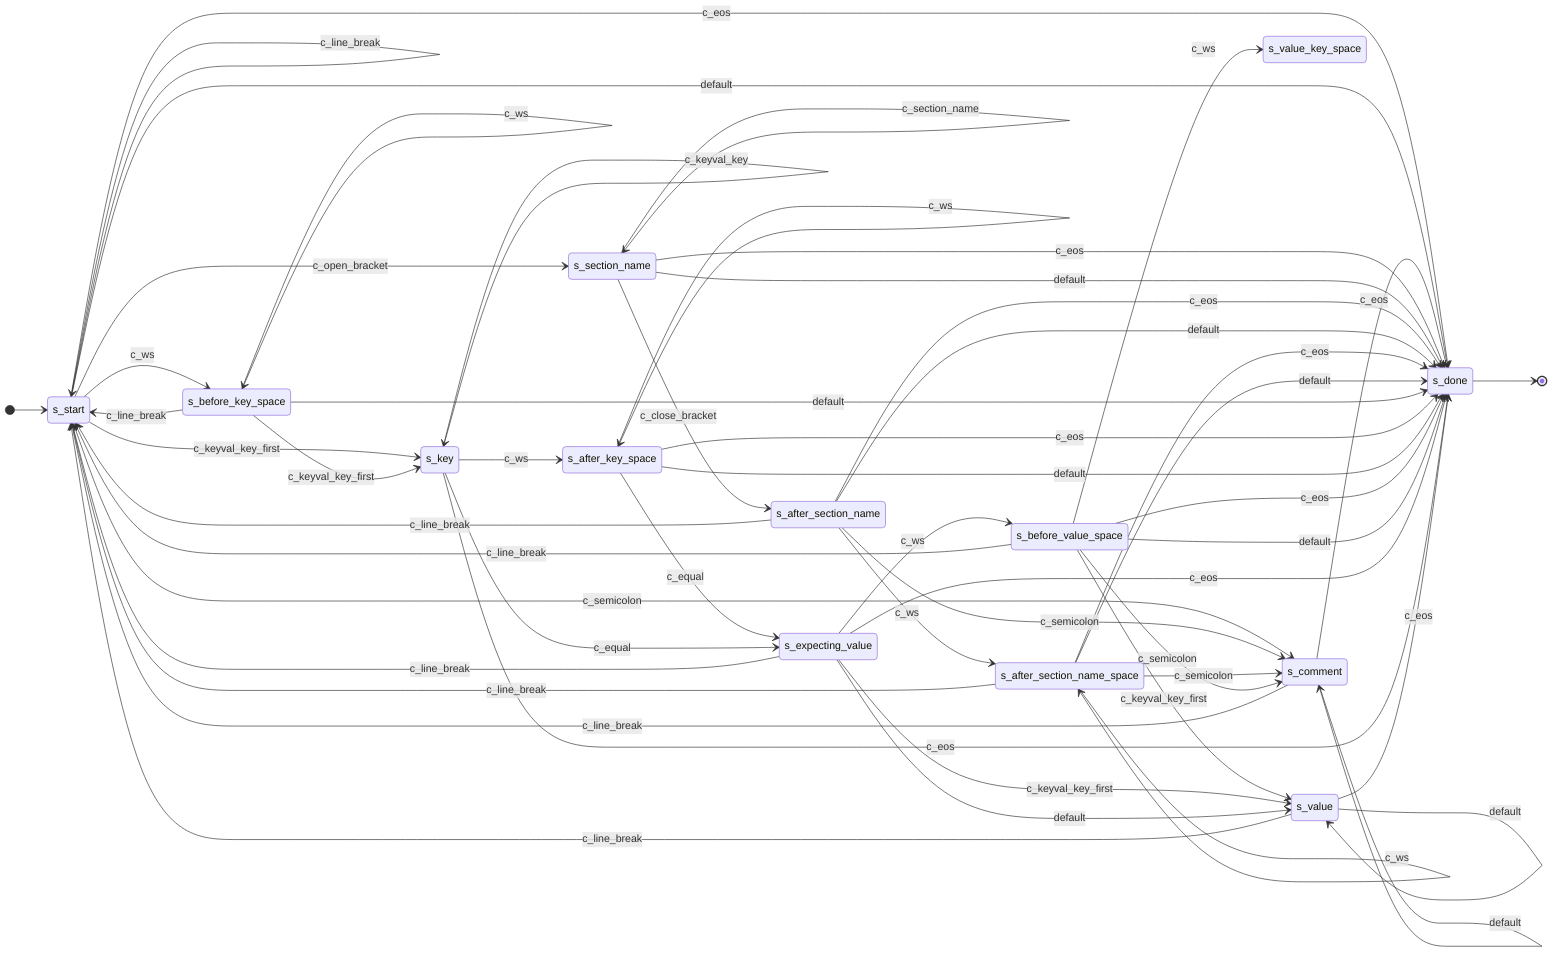 stateDiagram-v2
  direction LR

  %% s_start state
  [*] --> s_start
  s_start --> s_key: c_keyval_key_first
  s_start --> s_done: c_eos
  s_start --> s_comment: c_semicolon
  s_start --> s_before_key_space: c_ws
  s_start --> s_start: c_line_break
  s_start --> s_section_name: c_open_bracket
  s_start --> s_done: default

  %% s_comment state
  s_comment --> s_start: c_line_break
  s_comment --> s_done: c_eos
  s_comment --> s_comment: default

  %% s_section_name state
  s_section_name --> s_section_name: c_section_name
  s_section_name --> s_after_section_name: c_close_bracket
  s_section_name --> s_done: c_eos
  s_section_name --> s_done: default

  %% s_after_section_name state
  s_after_section_name --> s_after_section_name_space: c_ws
  s_after_section_name --> s_comment: c_semicolon
  s_after_section_name --> s_start: c_line_break
  s_after_section_name --> s_done: c_eos
  s_after_section_name --> s_done: default

  %% s_after_section_name_space state
  s_after_section_name_space --> s_after_section_name_space: c_ws
  s_after_section_name_space --> s_comment: c_semicolon
  s_after_section_name_space --> s_start: c_line_break
  s_after_section_name_space --> s_done: c_eos
  s_after_section_name_space --> s_done: default

  %% s_before_key_space state
  s_before_key_space --> s_before_key_space: c_ws
  s_before_key_space --> s_start: c_line_break
  s_before_key_space --> s_key: c_keyval_key_first
  s_before_key_space --> s_done: default

  %% s_after_key_space state
  s_after_key_space --> s_after_key_space: c_ws
  s_after_key_space --> s_expecting_value: c_equal
  s_after_key_space --> s_done: c_eos
  s_after_key_space --> s_done: default

  %% s_before_value_space state
  s_before_value_space --> s_value_key_space: c_ws
  s_before_value_space --> s_start: c_line_break
  s_before_value_space --> s_value: c_keyval_key_first
  s_before_value_space --> s_done: c_eos
  s_before_value_space --> s_comment: c_semicolon
  s_before_value_space --> s_done: default

  %% s_expecting_value state
  s_expecting_value --> s_before_value_space: c_ws
  s_expecting_value --> s_done: c_eos
  s_expecting_value --> s_start: c_line_break
  s_expecting_value --> s_value: c_keyval_key_first
  s_expecting_value --> s_value: default

  %% s_key state
  s_key --> s_key: c_keyval_key
  s_key --> s_expecting_value: c_equal
  s_key --> s_done: c_eos
  s_key --> s_after_key_space: c_ws

  %% s_value state
  s_value --> s_start: c_line_break
  s_value --> s_done: c_eos
  s_value --> s_value: default

  %% s_done state
  s_done --> [*]